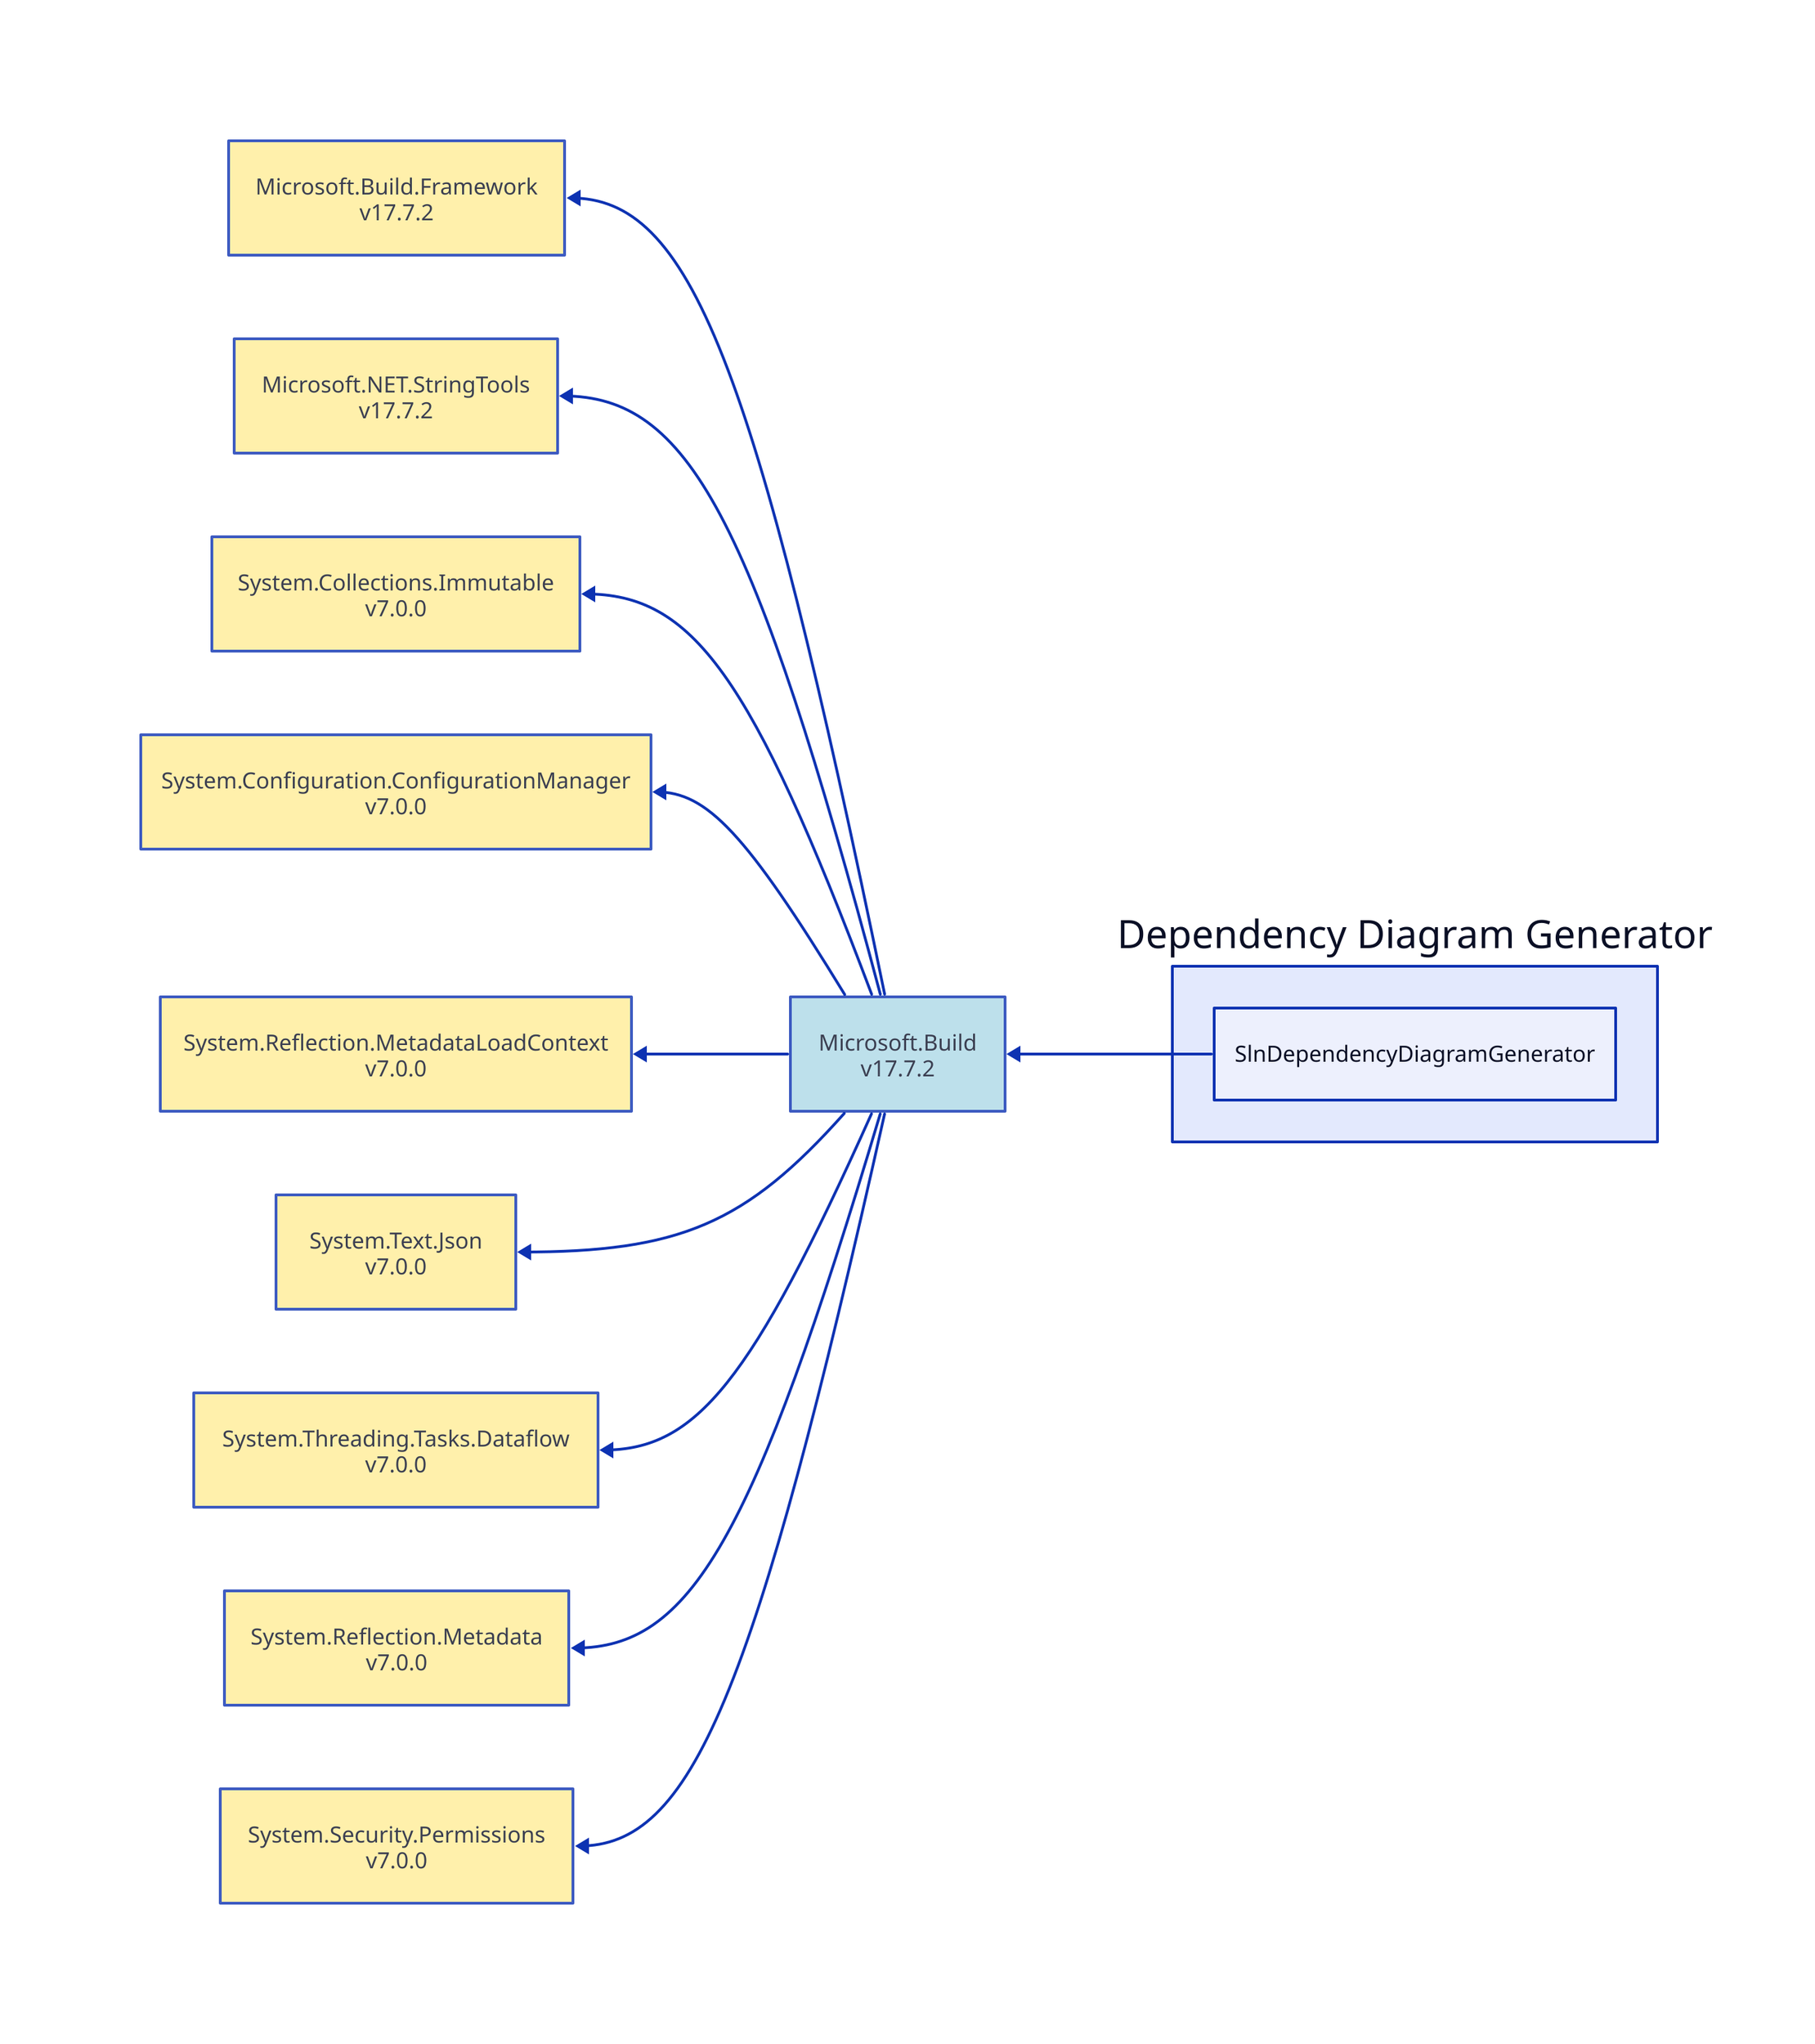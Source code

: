 direction: left

ddg: Dependency Diagram Generator
ddg.slndependencydiagramgenerator: SlnDependencyDiagramGenerator
microsoft-build_17-7-2: Microsoft.Build\nv17.7.2
microsoft-build_17-7-2.style.fill: "#ADD8E6"
microsoft-build_17-7-2.style.opacity: 0.8
microsoft-build-framework_17-7-2: Microsoft.Build.Framework\nv17.7.2
microsoft-build-framework_17-7-2.style.fill: "#FFEC96"
microsoft-build-framework_17-7-2.style.opacity: 0.8
microsoft-build-framework_17-7-2 <- microsoft-build_17-7-2
microsoft-net-stringtools_17-7-2: Microsoft.NET.StringTools\nv17.7.2
microsoft-net-stringtools_17-7-2.style.fill: "#FFEC96"
microsoft-net-stringtools_17-7-2.style.opacity: 0.8
microsoft-net-stringtools_17-7-2 <- microsoft-build_17-7-2
system-collections-immutable_7-0-0: System.Collections.Immutable\nv7.0.0
system-collections-immutable_7-0-0.style.fill: "#FFEC96"
system-collections-immutable_7-0-0.style.opacity: 0.8
system-collections-immutable_7-0-0 <- microsoft-build_17-7-2
system-configuration-configurationmanager_7-0-0: System.Configuration.ConfigurationManager\nv7.0.0
system-configuration-configurationmanager_7-0-0.style.fill: "#FFEC96"
system-configuration-configurationmanager_7-0-0.style.opacity: 0.8
system-configuration-configurationmanager_7-0-0 <- microsoft-build_17-7-2
system-reflection-metadataloadcontext_7-0-0: System.Reflection.MetadataLoadContext\nv7.0.0
system-reflection-metadataloadcontext_7-0-0.style.fill: "#FFEC96"
system-reflection-metadataloadcontext_7-0-0.style.opacity: 0.8
system-reflection-metadataloadcontext_7-0-0 <- microsoft-build_17-7-2
system-text-json_7-0-0: System.Text.Json\nv7.0.0
system-text-json_7-0-0.style.fill: "#FFEC96"
system-text-json_7-0-0.style.opacity: 0.8
system-text-json_7-0-0 <- microsoft-build_17-7-2
system-threading-tasks-dataflow_7-0-0: System.Threading.Tasks.Dataflow\nv7.0.0
system-threading-tasks-dataflow_7-0-0.style.fill: "#FFEC96"
system-threading-tasks-dataflow_7-0-0.style.opacity: 0.8
system-threading-tasks-dataflow_7-0-0 <- microsoft-build_17-7-2
system-reflection-metadata_7-0-0: System.Reflection.Metadata\nv7.0.0
system-reflection-metadata_7-0-0.style.fill: "#FFEC96"
system-reflection-metadata_7-0-0.style.opacity: 0.8
system-reflection-metadata_7-0-0 <- microsoft-build_17-7-2
system-security-permissions_7-0-0: System.Security.Permissions\nv7.0.0
system-security-permissions_7-0-0.style.fill: "#FFEC96"
system-security-permissions_7-0-0.style.opacity: 0.8
system-security-permissions_7-0-0 <- microsoft-build_17-7-2
microsoft-build_17-7-2 <- ddg.slndependencydiagramgenerator
